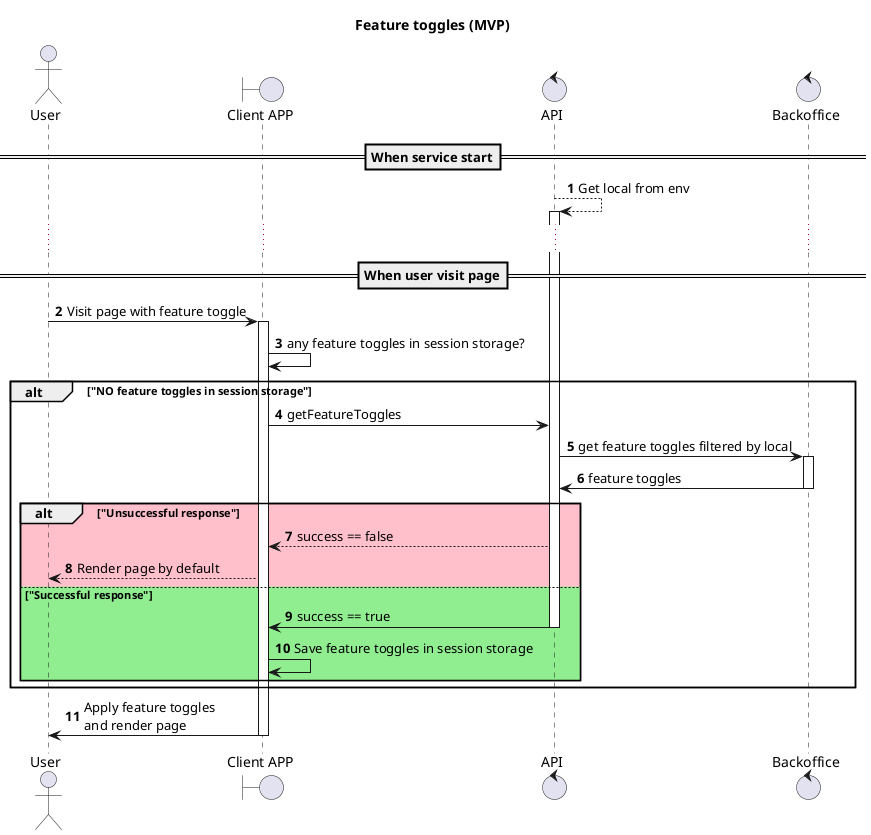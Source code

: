 @startuml
'https://plantuml.com/sequence-diagram
title "Feature toggles (MVP)"

actor User as U
boundary "Client APP" as GUI
control "API" as C
control "Backoffice" as B

autonumber

==When service start==

C --> C: Get local from env
activate C

...
==When user visit page==

U -> GUI: Visit page with feature toggle
activate GUI

GUI -> GUI: any feature toggles in session storage?

alt "NO feature toggles in session storage"
GUI -> C: getFeatureToggles
C -> B: get feature toggles filtered by local
activate B
B -> C: feature toggles
deactivate B

alt #Pink "Unsuccessful response"
C --> GUI: success == false
GUI --> U: Render page by default
else #LightGreen "Successful response"
C -> GUI: success == true
deactivate C
GUI -> GUI: Save feature toggles in session storage
end
end

GUI -> U: Apply feature toggles\nand render page
deactivate GUI

@enduml